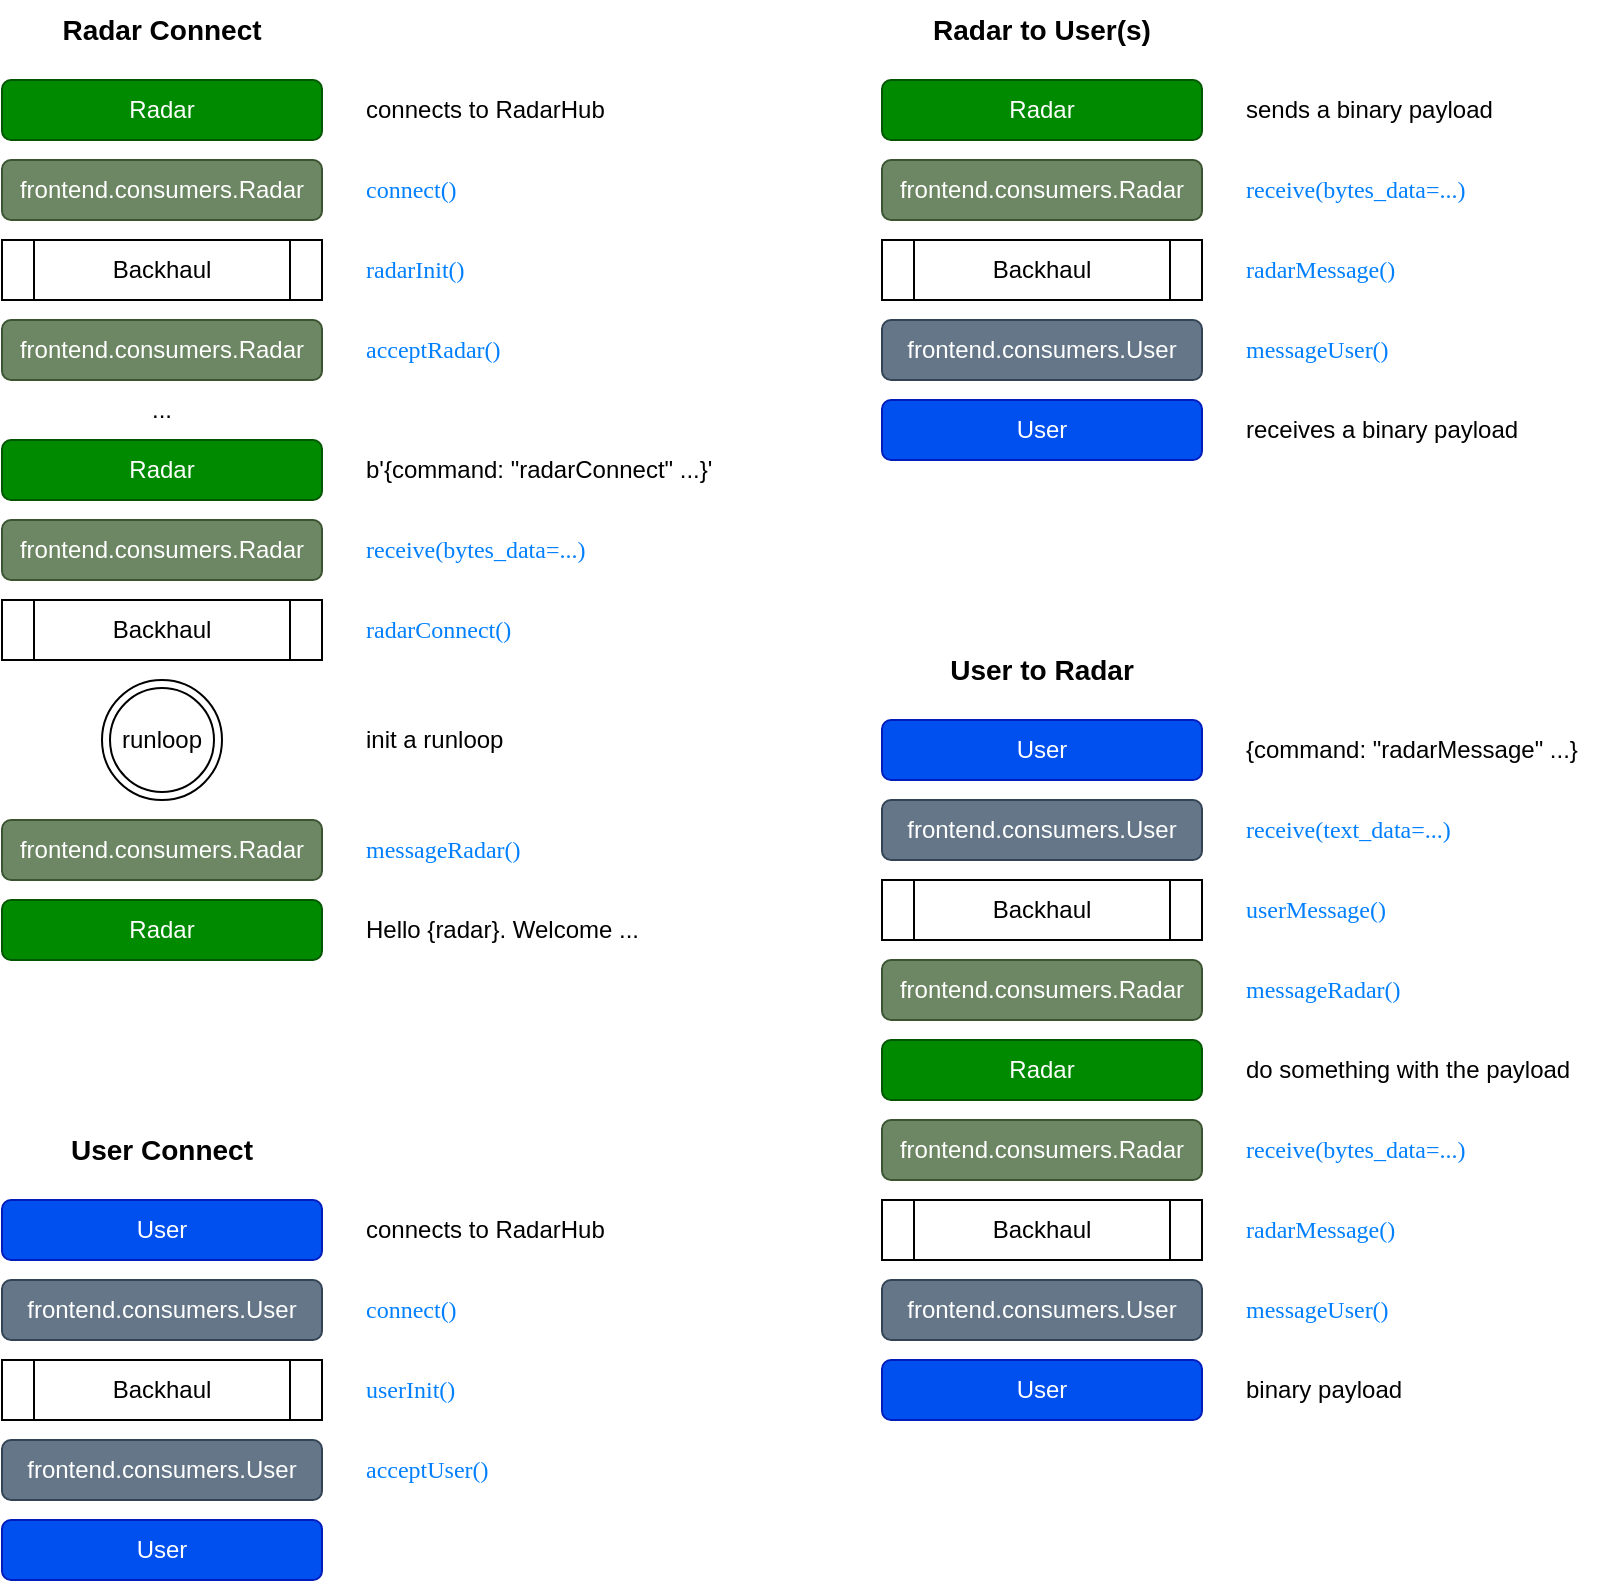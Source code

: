 <mxfile version="16.5.1" type="device" pages="2"><diagram id="slO30-IlRVTLRI6-r-4Q" name="events"><mxGraphModel dx="1106" dy="997" grid="1" gridSize="10" guides="1" tooltips="1" connect="1" arrows="1" fold="1" page="1" pageScale="1" pageWidth="1100" pageHeight="850" math="0" shadow="0"><root><mxCell id="0"/><mxCell id="1" parent="0"/><mxCell id="JSVDOdbcR01fDy3UXJGy-13" value="init a runloop" style="text;html=1;strokeColor=none;fillColor=none;align=left;verticalAlign=middle;whiteSpace=wrap;rounded=0;" parent="1" vertex="1"><mxGeometry x="220" y="395" width="140" height="30" as="geometry"/></mxCell><mxCell id="DsLyBvwaoFQymfHfmCT6-2" value="User" style="rounded=1;whiteSpace=wrap;html=1;fillColor=#0050ef;fontColor=#ffffff;strokeColor=#001DBC;" parent="1" vertex="1"><mxGeometry x="40" y="640" width="160" height="30" as="geometry"/></mxCell><mxCell id="DsLyBvwaoFQymfHfmCT6-4" value="frontend.consumers.User" style="rounded=1;whiteSpace=wrap;html=1;fillColor=#647687;fontColor=#ffffff;strokeColor=#314354;" parent="1" vertex="1"><mxGeometry x="40" y="680" width="160" height="30" as="geometry"/></mxCell><mxCell id="DsLyBvwaoFQymfHfmCT6-6" value="Backhaul" style="shape=process;whiteSpace=wrap;html=1;backgroundOutline=1;" parent="1" vertex="1"><mxGeometry x="40" y="720" width="160" height="30" as="geometry"/></mxCell><mxCell id="DsLyBvwaoFQymfHfmCT6-23" value="connects to RadarHub" style="text;html=1;strokeColor=none;fillColor=none;align=left;verticalAlign=middle;whiteSpace=wrap;rounded=0;" parent="1" vertex="1"><mxGeometry x="220" y="640" width="180" height="30" as="geometry"/></mxCell><mxCell id="DsLyBvwaoFQymfHfmCT6-24" value="connect()" style="text;html=1;strokeColor=none;fillColor=none;align=left;verticalAlign=middle;whiteSpace=wrap;rounded=0;fontFamily=Tahoma;fontColor=#007FFF;fontStyle=0;labelBorderColor=none;" parent="1" vertex="1"><mxGeometry x="220" y="680" width="100" height="30" as="geometry"/></mxCell><mxCell id="DsLyBvwaoFQymfHfmCT6-25" value="acceptUser()" style="text;html=1;strokeColor=none;fillColor=none;align=left;verticalAlign=middle;whiteSpace=wrap;rounded=0;fontFamily=Tahoma;fontColor=#007FFF;fontStyle=0;labelBorderColor=none;" parent="1" vertex="1"><mxGeometry x="220" y="760" width="100" height="30" as="geometry"/></mxCell><mxCell id="DsLyBvwaoFQymfHfmCT6-33" value="messageRadar()" style="text;html=1;strokeColor=none;fillColor=none;align=left;verticalAlign=middle;whiteSpace=wrap;rounded=0;fontFamily=Tahoma;fontColor=#007FFF;fontStyle=0;labelBorderColor=none;" parent="1" vertex="1"><mxGeometry x="660" y="520" width="100" height="30" as="geometry"/></mxCell><mxCell id="KjQpBQ8RLEwinji2lJXe-1" value="Radar" style="rounded=1;whiteSpace=wrap;html=1;fillColor=#008a00;fontColor=#ffffff;strokeColor=#005700;" parent="1" vertex="1"><mxGeometry x="40" y="80" width="160" height="30" as="geometry"/></mxCell><mxCell id="KjQpBQ8RLEwinji2lJXe-5" value="runloop" style="ellipse;shape=doubleEllipse;whiteSpace=wrap;html=1;aspect=fixed;" parent="1" vertex="1"><mxGeometry x="90" y="380" width="60" height="60" as="geometry"/></mxCell><mxCell id="KjQpBQ8RLEwinji2lJXe-18" value="User Connect" style="text;html=1;strokeColor=none;fillColor=none;align=center;verticalAlign=middle;whiteSpace=wrap;rounded=0;fontStyle=1;fontSize=14;" parent="1" vertex="1"><mxGeometry x="40" y="600" width="160" height="30" as="geometry"/></mxCell><mxCell id="KjQpBQ8RLEwinji2lJXe-19" value="Radar Connect" style="text;html=1;strokeColor=none;fillColor=none;align=center;verticalAlign=middle;whiteSpace=wrap;rounded=0;fontStyle=1;fontSize=14;" parent="1" vertex="1"><mxGeometry x="40" y="40" width="160" height="30" as="geometry"/></mxCell><mxCell id="KjQpBQ8RLEwinji2lJXe-20" value="Radar to User(s)" style="text;html=1;strokeColor=none;fillColor=none;align=center;verticalAlign=middle;whiteSpace=wrap;rounded=0;fontStyle=1;fontSize=14;" parent="1" vertex="1"><mxGeometry x="480" y="40" width="160" height="30" as="geometry"/></mxCell><mxCell id="KjQpBQ8RLEwinji2lJXe-21" value="radarConnect()" style="text;html=1;strokeColor=none;fillColor=none;align=left;verticalAlign=middle;whiteSpace=wrap;rounded=0;fontFamily=Tahoma;fontColor=#007FFF;fontStyle=0;labelBorderColor=none;" parent="1" vertex="1"><mxGeometry x="220" y="340" width="100" height="30" as="geometry"/></mxCell><mxCell id="KjQpBQ8RLEwinji2lJXe-24" value="receive(bytes_data=...)" style="text;html=1;strokeColor=none;fillColor=none;align=left;verticalAlign=middle;whiteSpace=wrap;rounded=0;fontFamily=Tahoma;fontColor=#007FFF;" parent="1" vertex="1"><mxGeometry x="660" y="120" width="100" height="30" as="geometry"/></mxCell><mxCell id="Iao7xpi4PQk2F8vrUq7w-6" value="frontend.consumers.Radar" style="rounded=1;whiteSpace=wrap;html=1;fillColor=#6d8764;fontColor=#ffffff;strokeColor=#3A5431;" parent="1" vertex="1"><mxGeometry x="40" y="120" width="160" height="30" as="geometry"/></mxCell><mxCell id="Iao7xpi4PQk2F8vrUq7w-8" value="frontend.consumers.Radar" style="rounded=1;whiteSpace=wrap;html=1;fillColor=#6d8764;fontColor=#ffffff;strokeColor=#3A5431;" parent="1" vertex="1"><mxGeometry x="480" y="600" width="160" height="30" as="geometry"/></mxCell><mxCell id="Iao7xpi4PQk2F8vrUq7w-10" value="frontend.consumers.Radar" style="rounded=1;whiteSpace=wrap;html=1;fillColor=#6d8764;fontColor=#ffffff;strokeColor=#3A5431;" parent="1" vertex="1"><mxGeometry x="480" y="520" width="160" height="30" as="geometry"/></mxCell><mxCell id="Iao7xpi4PQk2F8vrUq7w-12" value="frontend.consumers.User" style="rounded=1;whiteSpace=wrap;html=1;fillColor=#647687;fontColor=#ffffff;strokeColor=#314354;" parent="1" vertex="1"><mxGeometry x="480" y="680" width="160" height="30" as="geometry"/></mxCell><mxCell id="Iao7xpi4PQk2F8vrUq7w-13" value="userInit()" style="text;html=1;strokeColor=none;fillColor=none;align=left;verticalAlign=middle;whiteSpace=wrap;rounded=0;fontFamily=Tahoma;fontColor=#007FFF;fontStyle=0;labelBorderColor=none;" parent="1" vertex="1"><mxGeometry x="220" y="720" width="100" height="30" as="geometry"/></mxCell><mxCell id="Iao7xpi4PQk2F8vrUq7w-15" value="frontend.consumers.Radar" style="rounded=1;whiteSpace=wrap;html=1;fillColor=#6d8764;fontColor=#ffffff;strokeColor=#3A5431;" parent="1" vertex="1"><mxGeometry x="40" y="450" width="160" height="30" as="geometry"/></mxCell><mxCell id="Iao7xpi4PQk2F8vrUq7w-16" value="frontend.consumers.User" style="rounded=1;whiteSpace=wrap;html=1;fillColor=#647687;fontColor=#ffffff;strokeColor=#314354;" parent="1" vertex="1"><mxGeometry x="40" y="760" width="160" height="30" as="geometry"/></mxCell><mxCell id="Iao7xpi4PQk2F8vrUq7w-19" value="User" style="rounded=1;whiteSpace=wrap;html=1;fillColor=#0050ef;fontColor=#ffffff;strokeColor=#001DBC;" parent="1" vertex="1"><mxGeometry x="480" y="400" width="160" height="30" as="geometry"/></mxCell><mxCell id="Iao7xpi4PQk2F8vrUq7w-21" value="Radar" style="rounded=1;whiteSpace=wrap;html=1;fillColor=#008a00;fontColor=#ffffff;strokeColor=#005700;" parent="1" vertex="1"><mxGeometry x="480" y="560" width="160" height="30" as="geometry"/></mxCell><mxCell id="Iao7xpi4PQk2F8vrUq7w-22" value="frontend.consumers.User" style="rounded=1;whiteSpace=wrap;html=1;fillColor=#647687;fontColor=#ffffff;strokeColor=#314354;" parent="1" vertex="1"><mxGeometry x="480" y="440" width="160" height="30" as="geometry"/></mxCell><mxCell id="Iao7xpi4PQk2F8vrUq7w-23" value="User to Radar" style="text;html=1;strokeColor=none;fillColor=none;align=center;verticalAlign=middle;whiteSpace=wrap;rounded=0;fontStyle=1;fontSize=14;" parent="1" vertex="1"><mxGeometry x="480" y="360" width="160" height="30" as="geometry"/></mxCell><mxCell id="Iao7xpi4PQk2F8vrUq7w-26" value="userMessage()" style="text;html=1;strokeColor=none;fillColor=none;align=left;verticalAlign=middle;whiteSpace=wrap;rounded=0;fontFamily=Tahoma;fontColor=#007FFF;fontStyle=0;labelBorderColor=none;" parent="1" vertex="1"><mxGeometry x="660" y="480" width="170" height="30" as="geometry"/></mxCell><mxCell id="Iao7xpi4PQk2F8vrUq7w-27" value="receive(text_data=...)" style="text;html=1;strokeColor=none;fillColor=none;align=left;verticalAlign=middle;whiteSpace=wrap;rounded=0;fontFamily=Tahoma;fontColor=#007FFF;fontStyle=0;labelBorderColor=none;" parent="1" vertex="1"><mxGeometry x="660" y="440" width="180" height="30" as="geometry"/></mxCell><mxCell id="Iao7xpi4PQk2F8vrUq7w-28" value="do something with the payload" style="text;html=1;strokeColor=none;fillColor=none;align=left;verticalAlign=middle;whiteSpace=wrap;rounded=0;" parent="1" vertex="1"><mxGeometry x="660" y="560" width="180" height="30" as="geometry"/></mxCell><mxCell id="Iao7xpi4PQk2F8vrUq7w-29" value="receive(bytes_data=...)" style="text;html=1;strokeColor=none;fillColor=none;align=left;verticalAlign=middle;whiteSpace=wrap;rounded=0;fontFamily=Tahoma;fontColor=#007FFF;fontStyle=0;labelBorderColor=none;" parent="1" vertex="1"><mxGeometry x="660" y="600" width="180" height="30" as="geometry"/></mxCell><mxCell id="Iao7xpi4PQk2F8vrUq7w-31" value="radarMessage()" style="text;html=1;strokeColor=none;fillColor=none;align=left;verticalAlign=middle;whiteSpace=wrap;rounded=0;fontFamily=Tahoma;fontColor=#007FFF;fontStyle=0;labelBorderColor=none;" parent="1" vertex="1"><mxGeometry x="660" y="640" width="100" height="30" as="geometry"/></mxCell><mxCell id="Iao7xpi4PQk2F8vrUq7w-32" value="User" style="rounded=1;whiteSpace=wrap;html=1;fillColor=#0050ef;fontColor=#ffffff;strokeColor=#001DBC;" parent="1" vertex="1"><mxGeometry x="480" y="720" width="160" height="30" as="geometry"/></mxCell><mxCell id="Iao7xpi4PQk2F8vrUq7w-33" value="messageUser()" style="text;html=1;strokeColor=none;fillColor=none;align=left;verticalAlign=middle;whiteSpace=wrap;rounded=0;fontFamily=Tahoma;fontColor=#007FFF;fontStyle=0;labelBorderColor=none;" parent="1" vertex="1"><mxGeometry x="660" y="680" width="100" height="30" as="geometry"/></mxCell><mxCell id="Iao7xpi4PQk2F8vrUq7w-35" value="radarInit()" style="text;html=1;strokeColor=none;fillColor=none;align=left;verticalAlign=middle;whiteSpace=wrap;rounded=0;fontFamily=Tahoma;fontColor=#007FFF;fontStyle=0;labelBorderColor=none;" parent="1" vertex="1"><mxGeometry x="220" y="160" width="180" height="30" as="geometry"/></mxCell><mxCell id="Iao7xpi4PQk2F8vrUq7w-40" value="Backhaul" style="shape=process;whiteSpace=wrap;html=1;backgroundOutline=1;" parent="1" vertex="1"><mxGeometry x="480" y="480" width="160" height="30" as="geometry"/></mxCell><mxCell id="Iao7xpi4PQk2F8vrUq7w-41" value="Backhaul" style="shape=process;whiteSpace=wrap;html=1;backgroundOutline=1;" parent="1" vertex="1"><mxGeometry x="480" y="640" width="160" height="30" as="geometry"/></mxCell><mxCell id="Iao7xpi4PQk2F8vrUq7w-46" value="Backhaul" style="shape=process;whiteSpace=wrap;html=1;backgroundOutline=1;" parent="1" vertex="1"><mxGeometry x="40" y="160" width="160" height="30" as="geometry"/></mxCell><mxCell id="Iao7xpi4PQk2F8vrUq7w-47" value="connect()" style="text;html=1;strokeColor=none;fillColor=none;align=left;verticalAlign=middle;whiteSpace=wrap;rounded=0;fontFamily=Tahoma;fontColor=#007FFF;fontStyle=0;labelBorderColor=none;" parent="1" vertex="1"><mxGeometry x="220" y="120" width="180" height="30" as="geometry"/></mxCell><mxCell id="Iao7xpi4PQk2F8vrUq7w-48" value="frontend.consumers.Radar" style="rounded=1;whiteSpace=wrap;html=1;fillColor=#6d8764;fontColor=#ffffff;strokeColor=#3A5431;" parent="1" vertex="1"><mxGeometry x="40" y="200" width="160" height="30" as="geometry"/></mxCell><mxCell id="Iao7xpi4PQk2F8vrUq7w-49" value="acceptRadar()" style="text;html=1;strokeColor=none;fillColor=none;align=left;verticalAlign=middle;whiteSpace=wrap;rounded=0;fontFamily=Tahoma;fontColor=#007FFF;fontStyle=0;labelBorderColor=none;" parent="1" vertex="1"><mxGeometry x="220" y="200" width="180" height="30" as="geometry"/></mxCell><mxCell id="Iao7xpi4PQk2F8vrUq7w-50" value="Radar" style="rounded=1;whiteSpace=wrap;html=1;fillColor=#008a00;fontColor=#ffffff;strokeColor=#005700;" parent="1" vertex="1"><mxGeometry x="40" y="260" width="160" height="30" as="geometry"/></mxCell><mxCell id="Iao7xpi4PQk2F8vrUq7w-51" value="b'{command: &quot;radarConnect&quot; ...}'" style="text;html=1;strokeColor=none;fillColor=none;align=left;verticalAlign=middle;whiteSpace=wrap;rounded=0;fontSize=12;" parent="1" vertex="1"><mxGeometry x="220" y="260" width="180" height="30" as="geometry"/></mxCell><mxCell id="Iao7xpi4PQk2F8vrUq7w-52" value="frontend.consumers.Radar" style="rounded=1;whiteSpace=wrap;html=1;fillColor=#6d8764;fontColor=#ffffff;strokeColor=#3A5431;" parent="1" vertex="1"><mxGeometry x="40" y="300" width="160" height="30" as="geometry"/></mxCell><mxCell id="Iao7xpi4PQk2F8vrUq7w-53" value="receive(bytes_data=...)" style="text;html=1;strokeColor=none;fillColor=none;align=left;verticalAlign=middle;whiteSpace=wrap;rounded=0;fontFamily=Tahoma;fontColor=#007FFF;fontStyle=0;labelBorderColor=none;" parent="1" vertex="1"><mxGeometry x="220" y="300" width="180" height="30" as="geometry"/></mxCell><mxCell id="Iao7xpi4PQk2F8vrUq7w-54" value="..." style="text;html=1;strokeColor=none;fillColor=none;align=center;verticalAlign=middle;whiteSpace=wrap;rounded=0;" parent="1" vertex="1"><mxGeometry x="40" y="230" width="160" height="30" as="geometry"/></mxCell><mxCell id="Iao7xpi4PQk2F8vrUq7w-55" value="Backhaul" style="shape=process;whiteSpace=wrap;html=1;backgroundOutline=1;" parent="1" vertex="1"><mxGeometry x="40" y="340" width="160" height="30" as="geometry"/></mxCell><mxCell id="Iao7xpi4PQk2F8vrUq7w-57" value="messageRadar()" style="text;html=1;strokeColor=none;fillColor=none;align=left;verticalAlign=middle;whiteSpace=wrap;rounded=0;fontFamily=Tahoma;fontColor=#007FFF;fontStyle=0;labelBorderColor=none;" parent="1" vertex="1"><mxGeometry x="220" y="450" width="100" height="30" as="geometry"/></mxCell><mxCell id="Iao7xpi4PQk2F8vrUq7w-58" value="Radar" style="rounded=1;whiteSpace=wrap;html=1;fillColor=#008a00;fontColor=#ffffff;strokeColor=#005700;" parent="1" vertex="1"><mxGeometry x="480" y="80" width="160" height="30" as="geometry"/></mxCell><mxCell id="Iao7xpi4PQk2F8vrUq7w-59" value="frontend.consumers.Radar" style="rounded=1;whiteSpace=wrap;html=1;fillColor=#6d8764;fontColor=#ffffff;strokeColor=#3A5431;" parent="1" vertex="1"><mxGeometry x="480" y="120" width="160" height="30" as="geometry"/></mxCell><mxCell id="Iao7xpi4PQk2F8vrUq7w-60" value="Backhaul" style="shape=process;whiteSpace=wrap;html=1;backgroundOutline=1;" parent="1" vertex="1"><mxGeometry x="480" y="160" width="160" height="30" as="geometry"/></mxCell><mxCell id="Iao7xpi4PQk2F8vrUq7w-61" value="radarMessage()" style="text;html=1;strokeColor=none;fillColor=none;align=left;verticalAlign=middle;whiteSpace=wrap;rounded=0;fontFamily=Tahoma;fontColor=#007FFF;fontStyle=0;labelBorderColor=none;" parent="1" vertex="1"><mxGeometry x="660" y="160" width="100" height="30" as="geometry"/></mxCell><mxCell id="Iao7xpi4PQk2F8vrUq7w-62" value="frontend.consumers.User" style="rounded=1;whiteSpace=wrap;html=1;fillColor=#647687;fontColor=#ffffff;strokeColor=#314354;" parent="1" vertex="1"><mxGeometry x="480" y="200" width="160" height="30" as="geometry"/></mxCell><mxCell id="Iao7xpi4PQk2F8vrUq7w-63" value="messageUser()" style="text;html=1;strokeColor=none;fillColor=none;align=left;verticalAlign=middle;whiteSpace=wrap;rounded=0;fontFamily=Tahoma;fontColor=#007FFF;fontStyle=0;labelBorderColor=none;" parent="1" vertex="1"><mxGeometry x="660" y="200" width="100" height="30" as="geometry"/></mxCell><mxCell id="Iao7xpi4PQk2F8vrUq7w-64" value="User" style="rounded=1;whiteSpace=wrap;html=1;fillColor=#0050ef;fontColor=#ffffff;strokeColor=#001DBC;" parent="1" vertex="1"><mxGeometry x="480" y="240" width="160" height="30" as="geometry"/></mxCell><mxCell id="Iao7xpi4PQk2F8vrUq7w-65" value="Radar" style="rounded=1;whiteSpace=wrap;html=1;fillColor=#008a00;fontColor=#ffffff;strokeColor=#005700;" parent="1" vertex="1"><mxGeometry x="40" y="490" width="160" height="30" as="geometry"/></mxCell><mxCell id="Iao7xpi4PQk2F8vrUq7w-66" value="User" style="rounded=1;whiteSpace=wrap;html=1;fillColor=#0050ef;fontColor=#ffffff;strokeColor=#001DBC;" parent="1" vertex="1"><mxGeometry x="40" y="800" width="160" height="30" as="geometry"/></mxCell><mxCell id="1H6XDZO_SaMHIrr3DRuN-1" value="{command: &quot;radarMessage&quot; ...}" style="text;html=1;strokeColor=none;fillColor=none;align=left;verticalAlign=middle;whiteSpace=wrap;rounded=0;fontSize=12;" parent="1" vertex="1"><mxGeometry x="660" y="400" width="180" height="30" as="geometry"/></mxCell><mxCell id="1H6XDZO_SaMHIrr3DRuN-2" value="sends a binary payload" style="text;html=1;strokeColor=none;fillColor=none;align=left;verticalAlign=middle;whiteSpace=wrap;rounded=0;fontSize=12;" parent="1" vertex="1"><mxGeometry x="660" y="80" width="160" height="30" as="geometry"/></mxCell><mxCell id="1H6XDZO_SaMHIrr3DRuN-3" value="receives a binary payload" style="text;html=1;strokeColor=none;fillColor=none;align=left;verticalAlign=middle;whiteSpace=wrap;rounded=0;fontSize=12;" parent="1" vertex="1"><mxGeometry x="660" y="240" width="180" height="30" as="geometry"/></mxCell><mxCell id="1H6XDZO_SaMHIrr3DRuN-4" value="binary payload" style="text;html=1;strokeColor=none;fillColor=none;align=left;verticalAlign=middle;whiteSpace=wrap;rounded=0;fontSize=12;" parent="1" vertex="1"><mxGeometry x="660" y="720" width="180" height="30" as="geometry"/></mxCell><mxCell id="wjyqDLaXxEJzZsDn6pXu-1" value="connects to RadarHub" style="text;html=1;strokeColor=none;fillColor=none;align=left;verticalAlign=middle;whiteSpace=wrap;rounded=0;" parent="1" vertex="1"><mxGeometry x="220" y="80" width="180" height="30" as="geometry"/></mxCell><mxCell id="wjyqDLaXxEJzZsDn6pXu-2" value="Hello {radar}. Welcome ..." style="text;html=1;strokeColor=none;fillColor=none;align=left;verticalAlign=middle;whiteSpace=wrap;rounded=0;fontSize=12;" parent="1" vertex="1"><mxGeometry x="220" y="490" width="180" height="30" as="geometry"/></mxCell></root></mxGraphModel></diagram><diagram id="4OoYdLRXKXt4HZj8AA9S" name="backhaul"><mxGraphModel dx="1106" dy="997" grid="1" gridSize="10" guides="1" tooltips="1" connect="1" arrows="1" fold="1" page="1" pageScale="1" pageWidth="1100" pageHeight="850" math="0" shadow="0"><root><mxCell id="AlK3y2lZaFf-fK_Bh5hJ-0"/><mxCell id="AlK3y2lZaFf-fK_Bh5hJ-1" parent="AlK3y2lZaFf-fK_Bh5hJ-0"/><mxCell id="zMdFR6FNfY9rpCA_iUsw-4" style="edgeStyle=orthogonalEdgeStyle;curved=1;rounded=0;orthogonalLoop=1;jettySize=auto;html=1;fontFamily=Tahoma;fontColor=#007FFF;startArrow=none;startFill=0;endArrow=none;endFill=0;strokeColor=default;" parent="AlK3y2lZaFf-fK_Bh5hJ-1" source="AlK3y2lZaFf-fK_Bh5hJ-32" target="AlK3y2lZaFf-fK_Bh5hJ-45" edge="1"><mxGeometry relative="1" as="geometry"/></mxCell><mxCell id="AlK3y2lZaFf-fK_Bh5hJ-32" value="Radar" style="rounded=1;whiteSpace=wrap;html=1;fillColor=#008a00;fontColor=#ffffff;strokeColor=#005700;" parent="AlK3y2lZaFf-fK_Bh5hJ-1" vertex="1"><mxGeometry x="40" y="60" width="60" height="30" as="geometry"/></mxCell><mxCell id="zMdFR6FNfY9rpCA_iUsw-3" style="edgeStyle=orthogonalEdgeStyle;curved=1;rounded=0;orthogonalLoop=1;jettySize=auto;html=1;fontFamily=Tahoma;fontColor=#007FFF;startArrow=none;startFill=0;endArrow=none;endFill=0;strokeColor=default;" parent="AlK3y2lZaFf-fK_Bh5hJ-1" source="AlK3y2lZaFf-fK_Bh5hJ-42" target="AlK3y2lZaFf-fK_Bh5hJ-62" edge="1"><mxGeometry relative="1" as="geometry"/></mxCell><mxCell id="AlK3y2lZaFf-fK_Bh5hJ-42" value="Radar" style="rounded=1;whiteSpace=wrap;html=1;fillColor=#008a00;fontColor=#ffffff;strokeColor=#005700;" parent="AlK3y2lZaFf-fK_Bh5hJ-1" vertex="1"><mxGeometry x="40" y="240" width="60" height="30" as="geometry"/></mxCell><mxCell id="AlK3y2lZaFf-fK_Bh5hJ-67" style="edgeStyle=orthogonalEdgeStyle;rounded=0;orthogonalLoop=1;jettySize=auto;html=1;startArrow=none;startFill=0;endArrow=none;endFill=0;strokeColor=default;curved=1;entryX=0.009;entryY=0.276;entryDx=0;entryDy=0;entryPerimeter=0;" parent="AlK3y2lZaFf-fK_Bh5hJ-1" source="AlK3y2lZaFf-fK_Bh5hJ-45" target="AlK3y2lZaFf-fK_Bh5hJ-66" edge="1"><mxGeometry relative="1" as="geometry"/></mxCell><mxCell id="AlK3y2lZaFf-fK_Bh5hJ-45" value="frontend.consumer.Radar" style="rounded=1;whiteSpace=wrap;html=1;fillColor=#6d8764;fontColor=#ffffff;strokeColor=#3A5431;" parent="AlK3y2lZaFf-fK_Bh5hJ-1" vertex="1"><mxGeometry x="130" y="60" width="160" height="30" as="geometry"/></mxCell><mxCell id="AlK3y2lZaFf-fK_Bh5hJ-46" style="edgeStyle=orthogonalEdgeStyle;rounded=0;orthogonalLoop=1;jettySize=auto;html=1;strokeColor=default;endArrow=none;endFill=0;startArrow=none;startFill=0;curved=1;" parent="AlK3y2lZaFf-fK_Bh5hJ-1" source="AlK3y2lZaFf-fK_Bh5hJ-45" target="AlK3y2lZaFf-fK_Bh5hJ-47" edge="1"><mxGeometry relative="1" as="geometry"/></mxCell><mxCell id="AlK3y2lZaFf-fK_Bh5hJ-47" value="runloop" style="ellipse;shape=doubleEllipse;whiteSpace=wrap;html=1;aspect=fixed;" parent="AlK3y2lZaFf-fK_Bh5hJ-1" vertex="1"><mxGeometry x="190" y="110" width="60" height="60" as="geometry"/></mxCell><mxCell id="AlK3y2lZaFf-fK_Bh5hJ-60" value="runloop" style="ellipse;shape=doubleEllipse;whiteSpace=wrap;html=1;aspect=fixed;" parent="AlK3y2lZaFf-fK_Bh5hJ-1" vertex="1"><mxGeometry x="200" y="290" width="60" height="60" as="geometry"/></mxCell><mxCell id="AlK3y2lZaFf-fK_Bh5hJ-61" style="edgeStyle=orthogonalEdgeStyle;rounded=0;orthogonalLoop=1;jettySize=auto;html=1;strokeColor=default;endArrow=none;endFill=0;startArrow=none;startFill=0;curved=1;" parent="AlK3y2lZaFf-fK_Bh5hJ-1" source="AlK3y2lZaFf-fK_Bh5hJ-62" target="AlK3y2lZaFf-fK_Bh5hJ-60" edge="1"><mxGeometry relative="1" as="geometry"/></mxCell><mxCell id="AlK3y2lZaFf-fK_Bh5hJ-68" style="edgeStyle=orthogonalEdgeStyle;rounded=0;orthogonalLoop=1;jettySize=auto;html=1;startArrow=none;startFill=0;endArrow=none;endFill=0;strokeColor=default;curved=1;entryX=0.001;entryY=0.714;entryDx=0;entryDy=0;entryPerimeter=0;" parent="AlK3y2lZaFf-fK_Bh5hJ-1" source="AlK3y2lZaFf-fK_Bh5hJ-62" target="AlK3y2lZaFf-fK_Bh5hJ-66" edge="1"><mxGeometry relative="1" as="geometry"/></mxCell><mxCell id="AlK3y2lZaFf-fK_Bh5hJ-62" value="frontend.consumer.Radar" style="rounded=1;whiteSpace=wrap;html=1;fillColor=#6d8764;fontColor=#ffffff;strokeColor=#3A5431;" parent="AlK3y2lZaFf-fK_Bh5hJ-1" vertex="1"><mxGeometry x="130" y="240" width="160" height="30" as="geometry"/></mxCell><mxCell id="AlK3y2lZaFf-fK_Bh5hJ-65" style="edgeStyle=orthogonalEdgeStyle;rounded=0;orthogonalLoop=1;jettySize=auto;html=1;startArrow=none;startFill=0;endArrow=none;endFill=0;strokeColor=default;" parent="AlK3y2lZaFf-fK_Bh5hJ-1" source="AlK3y2lZaFf-fK_Bh5hJ-63" target="AlK3y2lZaFf-fK_Bh5hJ-64" edge="1"><mxGeometry relative="1" as="geometry"/></mxCell><mxCell id="AlK3y2lZaFf-fK_Bh5hJ-71" style="edgeStyle=orthogonalEdgeStyle;curved=1;rounded=0;orthogonalLoop=1;jettySize=auto;html=1;startArrow=none;startFill=0;endArrow=none;endFill=0;strokeColor=default;entryX=1;entryY=0.25;entryDx=0;entryDy=0;" parent="AlK3y2lZaFf-fK_Bh5hJ-1" source="AlK3y2lZaFf-fK_Bh5hJ-63" target="AlK3y2lZaFf-fK_Bh5hJ-66" edge="1"><mxGeometry relative="1" as="geometry"/></mxCell><mxCell id="AlK3y2lZaFf-fK_Bh5hJ-63" value="frontend.consumer.User" style="rounded=1;whiteSpace=wrap;html=1;fillColor=#647687;fontColor=#ffffff;strokeColor=#314354;" parent="AlK3y2lZaFf-fK_Bh5hJ-1" vertex="1"><mxGeometry x="480" y="60" width="160" height="30" as="geometry"/></mxCell><mxCell id="AlK3y2lZaFf-fK_Bh5hJ-64" value="User" style="rounded=1;whiteSpace=wrap;html=1;fillColor=#0050ef;fontColor=#ffffff;strokeColor=#001DBC;" parent="AlK3y2lZaFf-fK_Bh5hJ-1" vertex="1"><mxGeometry x="660" y="60" width="60" height="30" as="geometry"/></mxCell><mxCell id="AlK3y2lZaFf-fK_Bh5hJ-66" value="Backhaul" style="shape=process;whiteSpace=wrap;html=1;backgroundOutline=1;" parent="AlK3y2lZaFf-fK_Bh5hJ-1" vertex="1"><mxGeometry x="330" y="120" width="100" height="80" as="geometry"/></mxCell><mxCell id="AlK3y2lZaFf-fK_Bh5hJ-75" style="edgeStyle=orthogonalEdgeStyle;curved=1;rounded=0;orthogonalLoop=1;jettySize=auto;html=1;startArrow=none;startFill=0;endArrow=none;endFill=0;strokeColor=default;entryX=1.002;entryY=0.58;entryDx=0;entryDy=0;entryPerimeter=0;" parent="AlK3y2lZaFf-fK_Bh5hJ-1" source="AlK3y2lZaFf-fK_Bh5hJ-72" target="AlK3y2lZaFf-fK_Bh5hJ-66" edge="1"><mxGeometry relative="1" as="geometry"><mxPoint x="470" y="160" as="targetPoint"/></mxGeometry></mxCell><mxCell id="AlK3y2lZaFf-fK_Bh5hJ-72" value="frontend.consumer.User" style="rounded=1;whiteSpace=wrap;html=1;fillColor=#647687;fontColor=#ffffff;strokeColor=#314354;" parent="AlK3y2lZaFf-fK_Bh5hJ-1" vertex="1"><mxGeometry x="500" y="190" width="160" height="30" as="geometry"/></mxCell><mxCell id="AlK3y2lZaFf-fK_Bh5hJ-73" style="edgeStyle=orthogonalEdgeStyle;rounded=0;orthogonalLoop=1;jettySize=auto;html=1;startArrow=none;startFill=0;endArrow=none;endFill=0;strokeColor=default;" parent="AlK3y2lZaFf-fK_Bh5hJ-1" source="AlK3y2lZaFf-fK_Bh5hJ-72" target="AlK3y2lZaFf-fK_Bh5hJ-74" edge="1"><mxGeometry relative="1" as="geometry"/></mxCell><mxCell id="AlK3y2lZaFf-fK_Bh5hJ-74" value="User" style="rounded=1;whiteSpace=wrap;html=1;fillColor=#0050ef;fontColor=#ffffff;strokeColor=#001DBC;" parent="AlK3y2lZaFf-fK_Bh5hJ-1" vertex="1"><mxGeometry x="690" y="190" width="60" height="30" as="geometry"/></mxCell><mxCell id="AlK3y2lZaFf-fK_Bh5hJ-80" style="edgeStyle=orthogonalEdgeStyle;curved=1;rounded=0;orthogonalLoop=1;jettySize=auto;html=1;startArrow=none;startFill=0;endArrow=none;endFill=0;strokeColor=default;entryX=1;entryY=0.75;entryDx=0;entryDy=0;" parent="AlK3y2lZaFf-fK_Bh5hJ-1" source="AlK3y2lZaFf-fK_Bh5hJ-77" target="AlK3y2lZaFf-fK_Bh5hJ-66" edge="1"><mxGeometry relative="1" as="geometry"/></mxCell><mxCell id="AlK3y2lZaFf-fK_Bh5hJ-77" value="frontend.consumer.User" style="rounded=1;whiteSpace=wrap;html=1;fillColor=#647687;fontColor=#ffffff;strokeColor=#314354;" parent="AlK3y2lZaFf-fK_Bh5hJ-1" vertex="1"><mxGeometry x="480" y="240" width="160" height="30" as="geometry"/></mxCell><mxCell id="AlK3y2lZaFf-fK_Bh5hJ-78" style="edgeStyle=orthogonalEdgeStyle;rounded=0;orthogonalLoop=1;jettySize=auto;html=1;startArrow=none;startFill=0;endArrow=none;endFill=0;strokeColor=default;" parent="AlK3y2lZaFf-fK_Bh5hJ-1" source="AlK3y2lZaFf-fK_Bh5hJ-77" target="AlK3y2lZaFf-fK_Bh5hJ-79" edge="1"><mxGeometry relative="1" as="geometry"/></mxCell><mxCell id="AlK3y2lZaFf-fK_Bh5hJ-79" value="User" style="rounded=1;whiteSpace=wrap;html=1;fillColor=#0050ef;fontColor=#ffffff;strokeColor=#001DBC;" parent="AlK3y2lZaFf-fK_Bh5hJ-1" vertex="1"><mxGeometry x="660" y="240" width="60" height="30" as="geometry"/></mxCell><mxCell id="AlK3y2lZaFf-fK_Bh5hJ-82" style="edgeStyle=orthogonalEdgeStyle;curved=1;rounded=0;orthogonalLoop=1;jettySize=auto;html=1;entryX=1.002;entryY=0.43;entryDx=0;entryDy=0;entryPerimeter=0;startArrow=none;startFill=0;endArrow=none;endFill=0;strokeColor=default;" parent="AlK3y2lZaFf-fK_Bh5hJ-1" source="AlK3y2lZaFf-fK_Bh5hJ-81" target="AlK3y2lZaFf-fK_Bh5hJ-66" edge="1"><mxGeometry relative="1" as="geometry"/></mxCell><mxCell id="AlK3y2lZaFf-fK_Bh5hJ-81" value="frontend.consumer.User" style="rounded=1;whiteSpace=wrap;html=1;fillColor=#647687;fontColor=#ffffff;strokeColor=#314354;" parent="AlK3y2lZaFf-fK_Bh5hJ-1" vertex="1"><mxGeometry x="500" y="115" width="160" height="30" as="geometry"/></mxCell><mxCell id="AlK3y2lZaFf-fK_Bh5hJ-84" style="edgeStyle=orthogonalEdgeStyle;curved=1;rounded=0;orthogonalLoop=1;jettySize=auto;html=1;startArrow=none;startFill=0;endArrow=none;endFill=0;strokeColor=default;" parent="AlK3y2lZaFf-fK_Bh5hJ-1" source="AlK3y2lZaFf-fK_Bh5hJ-83" target="AlK3y2lZaFf-fK_Bh5hJ-81" edge="1"><mxGeometry relative="1" as="geometry"/></mxCell><mxCell id="AlK3y2lZaFf-fK_Bh5hJ-83" value="User" style="rounded=1;whiteSpace=wrap;html=1;fillColor=#0050ef;fontColor=#ffffff;strokeColor=#001DBC;" parent="AlK3y2lZaFf-fK_Bh5hJ-1" vertex="1"><mxGeometry x="690" y="115" width="60" height="30" as="geometry"/></mxCell></root></mxGraphModel></diagram></mxfile>